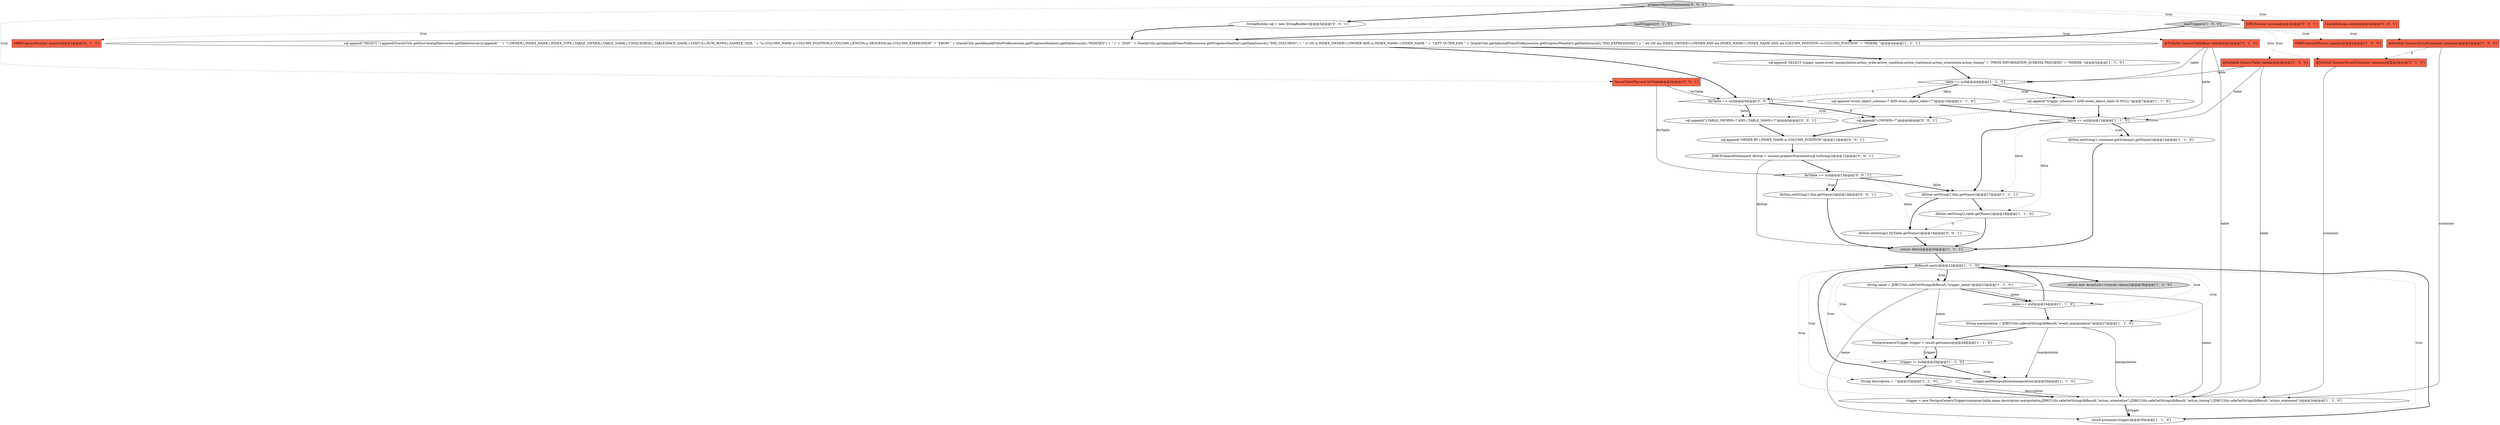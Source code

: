 digraph {
27 [style = filled, label = "@Nullable GenericTableBase table@@@2@@@['0', '1', '0']", fillcolor = tomato, shape = box image = "AAA0AAABBB2BBB"];
26 [style = filled, label = "DBRProgressMonitor monitor@@@2@@@['0', '1', '0']", fillcolor = tomato, shape = box image = "AAA0AAABBB2BBB"];
24 [style = filled, label = "table == null@@@6@@@['1', '1', '0']", fillcolor = white, shape = diamond image = "AAA0AAABBB1BBB"];
41 [style = filled, label = "forTable == null@@@13@@@['0', '0', '1']", fillcolor = white, shape = diamond image = "AAA0AAABBB3BBB"];
4 [style = filled, label = "sql.append(\"SELECT \").append(OracleUtils.getSysCatalogHint(owner.getDataSource())).append(\" \" + \"i.OWNER,i.INDEX_NAME,i.INDEX_TYPE,i.TABLE_OWNER,i.TABLE_NAME,i.UNIQUENESS,i.TABLESPACE_NAME,i.STATUS,i.NUM_ROWS,i.SAMPLE_SIZE,\" + \"ic.COLUMN_NAME,ic.COLUMN_POSITION,ic.COLUMN_LENGTH,ic.DESCEND,iex.COLUMN_EXPRESSION\" + \"FROM \" + OracleUtils.getAdminAllViewPrefix(session.getProgressMonitor(),getDataSource(),\"INDEXES\") + \" i\" + \"JOIN \" + OracleUtils.getAdminAllViewPrefix(session.getProgressMonitor(),getDataSource(),\"IND_COLUMNS\") + \" ic ON ic.INDEX_OWNER=i.OWNER AND ic.INDEX_NAME=i.INDEX_NAME \" + \"LEFT OUTER JOIN \" + OracleUtils.getAdminAllViewPrefix(session.getProgressMonitor(),getDataSource(),\"IND_EXPRESSIONS\") + \" iex ON iex.INDEX_OWNER=i.OWNER AND iex.INDEX_NAME=i.INDEX_NAME AND iex.COLUMN_POSITION=ic.COLUMN_POSITION\" + \"WHERE \")@@@4@@@['1', '1', '1']", fillcolor = white, shape = ellipse image = "AAA0AAABBB1BBB"];
31 [style = filled, label = "forTable == null@@@5@@@['0', '0', '1']", fillcolor = white, shape = diamond image = "AAA0AAABBB3BBB"];
13 [style = filled, label = "sql.append(\"event_object_schema=? AND event_object_table=?\")@@@10@@@['1', '1', '0']", fillcolor = white, shape = ellipse image = "AAA0AAABBB1BBB"];
7 [style = filled, label = "dbStat.setString(1,this.getName())@@@17@@@['1', '1', '1']", fillcolor = white, shape = ellipse image = "AAA0AAABBB1BBB"];
6 [style = filled, label = "DBRProgressMonitor monitor@@@2@@@['1', '0', '0']", fillcolor = tomato, shape = box image = "AAA0AAABBB1BBB"];
2 [style = filled, label = "result.put(name,trigger)@@@35@@@['1', '1', '0']", fillcolor = white, shape = ellipse image = "AAA0AAABBB1BBB"];
12 [style = filled, label = "trigger != null@@@29@@@['1', '1', '0']", fillcolor = white, shape = diamond image = "AAA0AAABBB1BBB"];
14 [style = filled, label = "@NotNull GenericStructContainer container@@@2@@@['1', '0', '0']", fillcolor = tomato, shape = box image = "AAA1AAABBB1BBB"];
22 [style = filled, label = "sql.append(\"SELECT trigger_name,event_manipulation,action_order,action_condition,action_statement,action_orientation,action_timing\" + \"FROM INFORMATION_SCHEMA.TRIGGERS\" + \"WHERE \")@@@5@@@['1', '1', '0']", fillcolor = white, shape = ellipse image = "AAA0AAABBB1BBB"];
36 [style = filled, label = "sql.append(\"i.TABLE_OWNER=? AND i.TABLE_NAME=?\")@@@9@@@['0', '0', '1']", fillcolor = white, shape = ellipse image = "AAA0AAABBB3BBB"];
25 [style = filled, label = "loadTriggers['0', '1', '0']", fillcolor = lightgray, shape = diamond image = "AAA0AAABBB2BBB"];
18 [style = filled, label = "sql.append(\"trigger_schema=? AND event_object_table IS NULL\")@@@7@@@['1', '1', '0']", fillcolor = white, shape = ellipse image = "AAA0AAABBB1BBB"];
19 [style = filled, label = "String manipulation = JDBCUtils.safeGetString(dbResult,\"event_manipulation\")@@@27@@@['1', '1', '0']", fillcolor = white, shape = ellipse image = "AAA0AAABBB1BBB"];
29 [style = filled, label = "sql.append(\"i.OWNER=?\")@@@6@@@['0', '0', '1']", fillcolor = white, shape = ellipse image = "AAA0AAABBB3BBB"];
20 [style = filled, label = "dbStat.setString(1,container.getSchema().getName())@@@14@@@['1', '1', '0']", fillcolor = white, shape = ellipse image = "AAA0AAABBB1BBB"];
10 [style = filled, label = "String name = JDBCUtils.safeGetString(dbResult,\"trigger_name\")@@@23@@@['1', '1', '0']", fillcolor = white, shape = ellipse image = "AAA0AAABBB1BBB"];
28 [style = filled, label = "@NotNull GenericStructContainer container@@@2@@@['0', '1', '0']", fillcolor = tomato, shape = box image = "AAA1AAABBB2BBB"];
40 [style = filled, label = "JDBCPreparedStatement dbStat = session.prepareStatement(sql.toString())@@@12@@@['0', '0', '1']", fillcolor = white, shape = ellipse image = "AAA0AAABBB3BBB"];
23 [style = filled, label = "dbStat.setString(2,table.getName())@@@18@@@['1', '1', '0']", fillcolor = white, shape = ellipse image = "AAA0AAABBB1BBB"];
21 [style = filled, label = "name == null@@@24@@@['1', '1', '0']", fillcolor = white, shape = diamond image = "AAA0AAABBB1BBB"];
32 [style = filled, label = "JDBCSession session@@@2@@@['0', '0', '1']", fillcolor = tomato, shape = box image = "AAA0AAABBB3BBB"];
3 [style = filled, label = "loadTriggers['1', '0', '0']", fillcolor = lightgray, shape = diamond image = "AAA0AAABBB1BBB"];
9 [style = filled, label = "trigger = new PostgreGenericTrigger(container,table,name,description,manipulation,JDBCUtils.safeGetString(dbResult,\"action_orientation\"),JDBCUtils.safeGetString(dbResult,\"action_timing\"),JDBCUtils.safeGetString(dbResult,\"action_statement\"))@@@34@@@['1', '1', '0']", fillcolor = white, shape = ellipse image = "AAA0AAABBB1BBB"];
37 [style = filled, label = "OracleSchema owner@@@2@@@['0', '0', '1']", fillcolor = tomato, shape = box image = "AAA0AAABBB3BBB"];
34 [style = filled, label = "dbStat.setString(2,forTable.getName())@@@18@@@['0', '0', '1']", fillcolor = white, shape = ellipse image = "AAA0AAABBB3BBB"];
8 [style = filled, label = "String description = \"\"@@@33@@@['1', '1', '0']", fillcolor = white, shape = ellipse image = "AAA0AAABBB1BBB"];
38 [style = filled, label = "dbStat.setString(1,this.getName())@@@14@@@['0', '0', '1']", fillcolor = white, shape = ellipse image = "AAA0AAABBB3BBB"];
35 [style = filled, label = "OracleTablePhysical forTable@@@2@@@['0', '0', '1']", fillcolor = tomato, shape = box image = "AAA0AAABBB3BBB"];
5 [style = filled, label = "return new ArrayList<>(result.values())@@@38@@@['1', '1', '0']", fillcolor = lightgray, shape = ellipse image = "AAA0AAABBB1BBB"];
17 [style = filled, label = "dbResult.next()@@@22@@@['1', '1', '0']", fillcolor = white, shape = diamond image = "AAA0AAABBB1BBB"];
11 [style = filled, label = "PostgreGenericTrigger trigger = result.get(name)@@@28@@@['1', '1', '0']", fillcolor = white, shape = ellipse image = "AAA0AAABBB1BBB"];
15 [style = filled, label = "trigger.addManipulation(manipulation)@@@30@@@['1', '1', '0']", fillcolor = white, shape = ellipse image = "AAA0AAABBB1BBB"];
33 [style = filled, label = "StringBuilder sql = new StringBuilder()@@@3@@@['0', '0', '1']", fillcolor = white, shape = ellipse image = "AAA0AAABBB3BBB"];
16 [style = filled, label = "table == null@@@13@@@['1', '1', '0']", fillcolor = white, shape = diamond image = "AAA0AAABBB1BBB"];
30 [style = filled, label = "prepareObjectsStatement['0', '0', '1']", fillcolor = lightgray, shape = diamond image = "AAA0AAABBB3BBB"];
39 [style = filled, label = "sql.append(\"ORDER BY i.INDEX_NAME,ic.COLUMN_POSITION\")@@@11@@@['0', '0', '1']", fillcolor = white, shape = ellipse image = "AAA0AAABBB3BBB"];
0 [style = filled, label = "@Nullable GenericTable table@@@2@@@['1', '0', '0']", fillcolor = tomato, shape = box image = "AAA0AAABBB1BBB"];
1 [style = filled, label = "return dbStat@@@20@@@['1', '1', '1']", fillcolor = lightgray, shape = ellipse image = "AAA0AAABBB1BBB"];
9->2 [style = solid, label="trigger"];
24->13 [style = dotted, label="false"];
16->7 [style = bold, label=""];
31->36 [style = dotted, label="false"];
12->15 [style = dotted, label="true"];
35->31 [style = solid, label="forTable"];
16->20 [style = dotted, label="true"];
19->11 [style = bold, label=""];
25->28 [style = dotted, label="true"];
16->23 [style = dotted, label="false"];
3->6 [style = dotted, label="true"];
35->41 [style = solid, label="forTable"];
3->4 [style = bold, label=""];
27->9 [style = solid, label="table"];
41->38 [style = dotted, label="true"];
40->1 [style = solid, label="dbStat"];
17->8 [style = dotted, label="true"];
41->34 [style = dotted, label="false"];
15->17 [style = bold, label=""];
28->9 [style = solid, label="container"];
3->0 [style = dotted, label="true"];
17->2 [style = dotted, label="true"];
18->29 [style = dashed, label="0"];
8->9 [style = solid, label="description"];
17->5 [style = bold, label=""];
23->34 [style = dashed, label="0"];
21->19 [style = bold, label=""];
9->2 [style = bold, label=""];
29->39 [style = bold, label=""];
31->29 [style = bold, label=""];
11->12 [style = bold, label=""];
10->21 [style = bold, label=""];
24->18 [style = bold, label=""];
13->16 [style = bold, label=""];
1->17 [style = bold, label=""];
0->9 [style = solid, label="table"];
7->23 [style = bold, label=""];
30->32 [style = dotted, label="true"];
41->38 [style = bold, label=""];
11->12 [style = solid, label="trigger"];
31->29 [style = dotted, label="true"];
17->21 [style = dotted, label="true"];
16->20 [style = bold, label=""];
4->22 [style = bold, label=""];
25->26 [style = dotted, label="true"];
24->18 [style = dotted, label="true"];
24->13 [style = bold, label=""];
10->2 [style = solid, label="name"];
2->17 [style = bold, label=""];
17->10 [style = bold, label=""];
30->33 [style = bold, label=""];
14->28 [style = dashed, label="0"];
27->24 [style = solid, label="table"];
33->4 [style = bold, label=""];
19->9 [style = solid, label="manipulation"];
31->36 [style = bold, label=""];
20->1 [style = bold, label=""];
36->39 [style = bold, label=""];
38->1 [style = bold, label=""];
3->14 [style = dotted, label="true"];
10->11 [style = solid, label="name"];
4->31 [style = bold, label=""];
14->9 [style = solid, label="container"];
17->12 [style = dotted, label="true"];
12->8 [style = bold, label=""];
39->40 [style = bold, label=""];
17->19 [style = dotted, label="true"];
10->9 [style = solid, label="name"];
30->37 [style = dotted, label="true"];
16->7 [style = dotted, label="false"];
19->15 [style = solid, label="manipulation"];
17->11 [style = dotted, label="true"];
18->16 [style = bold, label=""];
27->16 [style = solid, label="table"];
0->16 [style = solid, label="table"];
41->7 [style = bold, label=""];
13->36 [style = dashed, label="0"];
34->1 [style = bold, label=""];
12->15 [style = bold, label=""];
25->4 [style = bold, label=""];
41->7 [style = dotted, label="false"];
10->21 [style = solid, label="name"];
17->10 [style = dotted, label="true"];
7->34 [style = bold, label=""];
0->24 [style = solid, label="table"];
30->35 [style = dotted, label="true"];
17->9 [style = dotted, label="true"];
24->31 [style = dashed, label="0"];
40->41 [style = bold, label=""];
8->9 [style = bold, label=""];
23->1 [style = bold, label=""];
22->24 [style = bold, label=""];
25->27 [style = dotted, label="true"];
21->17 [style = bold, label=""];
}
